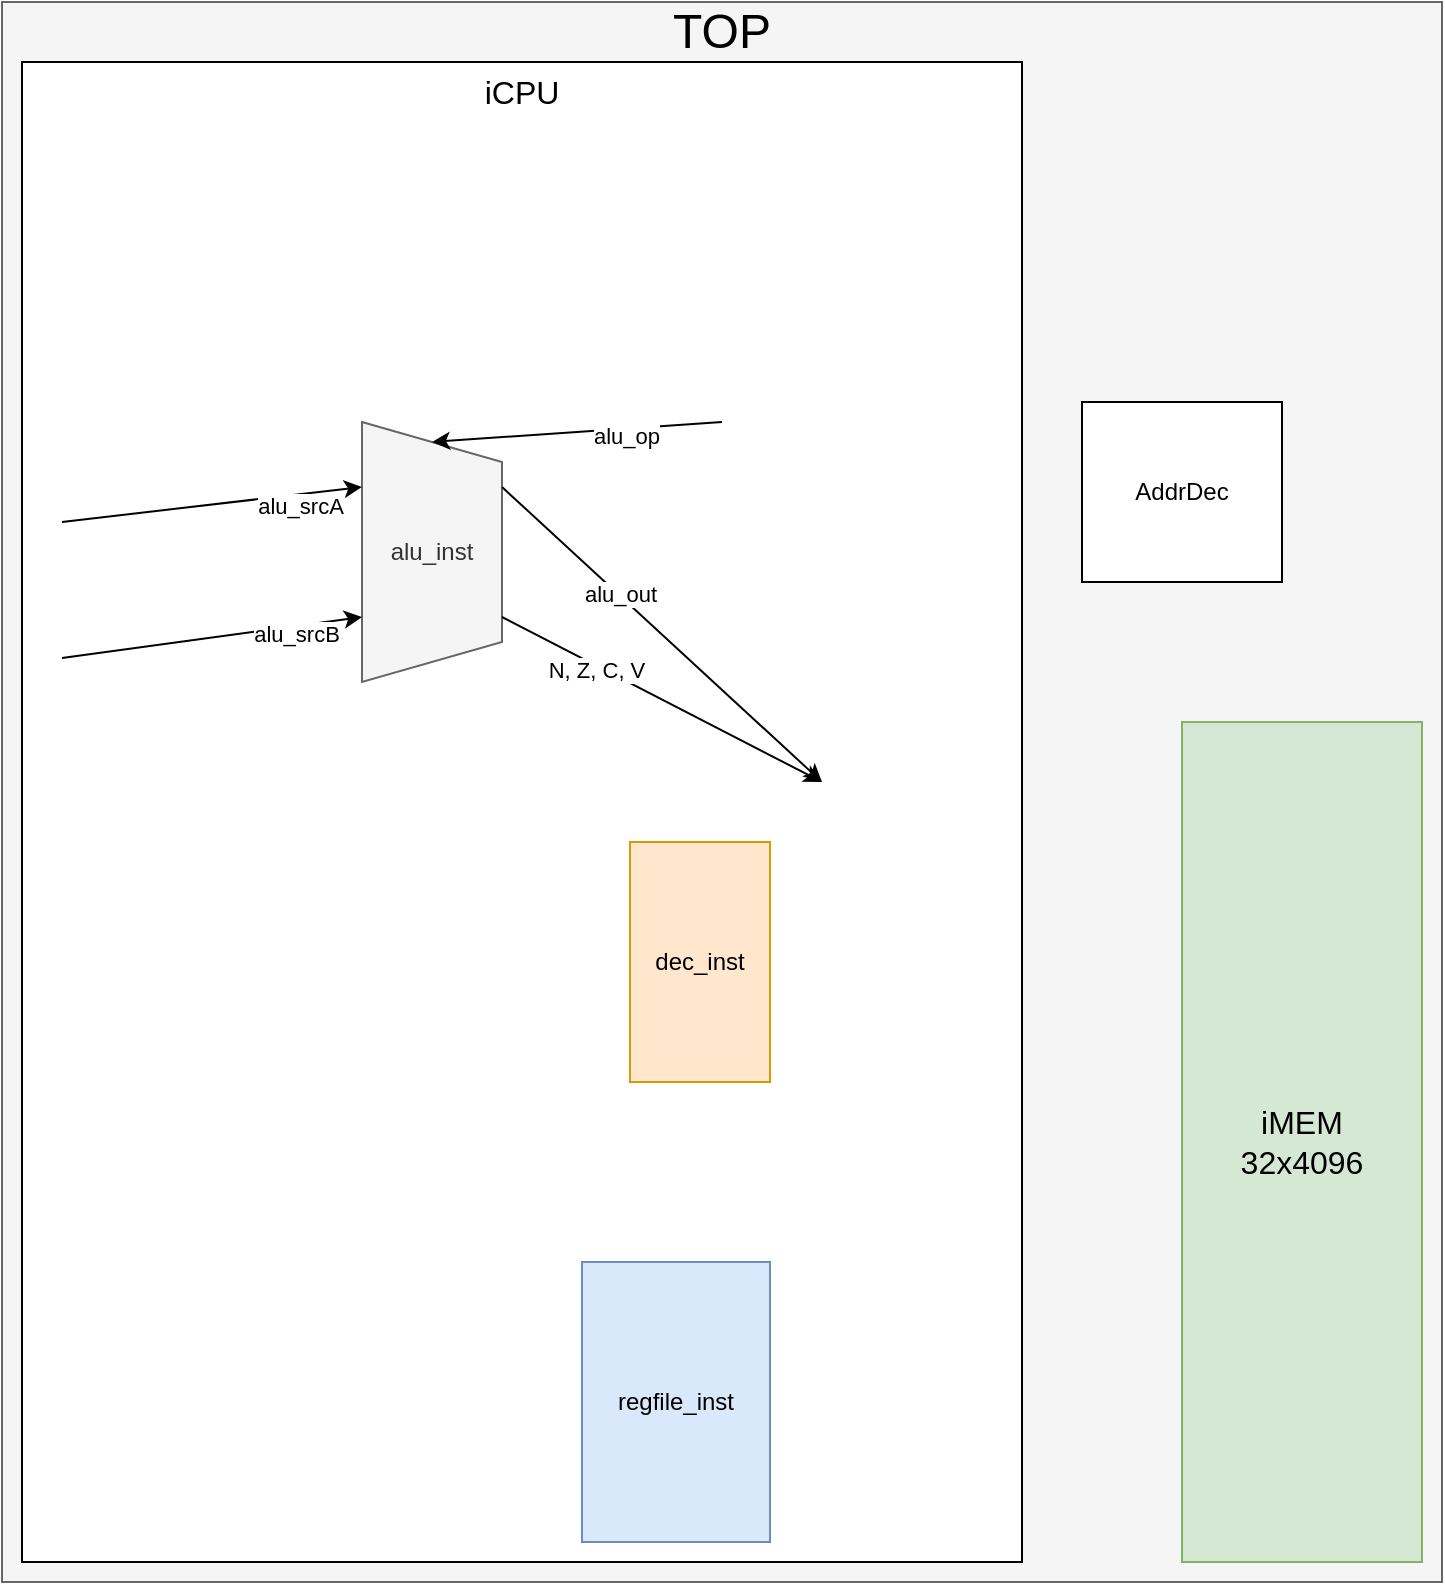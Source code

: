 <mxfile version="24.7.17">
  <diagram name="페이지-1" id="Rv94ZeHdXvJtW-SsgrfS">
    <mxGraphModel dx="1434" dy="843" grid="1" gridSize="10" guides="1" tooltips="1" connect="1" arrows="1" fold="1" page="1" pageScale="1" pageWidth="827" pageHeight="1169" math="0" shadow="0">
      <root>
        <mxCell id="0" />
        <mxCell id="1" parent="0" />
        <mxCell id="lGzPU3dBAmZDBw5_QE8P-1" value="" style="rounded=0;whiteSpace=wrap;html=1;fillColor=#f5f5f5;strokeColor=#666666;fontColor=#333333;" parent="1" vertex="1">
          <mxGeometry x="30" y="20" width="720" height="790" as="geometry" />
        </mxCell>
        <mxCell id="lGzPU3dBAmZDBw5_QE8P-2" value="TOP" style="text;html=1;align=center;verticalAlign=middle;whiteSpace=wrap;rounded=0;fontSize=24;" parent="1" vertex="1">
          <mxGeometry x="30" y="20" width="720" height="30" as="geometry" />
        </mxCell>
        <mxCell id="lGzPU3dBAmZDBw5_QE8P-3" value="&lt;span style=&quot;font-size: 16px;&quot;&gt;iMEM&lt;/span&gt;&lt;div&gt;&lt;span style=&quot;font-size: 16px;&quot;&gt;32x4096&lt;/span&gt;&lt;/div&gt;" style="rounded=0;whiteSpace=wrap;html=1;fillColor=#d5e8d4;strokeColor=#82b366;" parent="1" vertex="1">
          <mxGeometry x="620" y="380" width="120" height="420" as="geometry" />
        </mxCell>
        <mxCell id="lGzPU3dBAmZDBw5_QE8P-4" value="" style="rounded=0;whiteSpace=wrap;html=1;" parent="1" vertex="1">
          <mxGeometry x="40" y="50" width="500" height="750" as="geometry" />
        </mxCell>
        <mxCell id="lGzPU3dBAmZDBw5_QE8P-5" value="&lt;font style=&quot;font-size: 16px;&quot;&gt;iCPU&lt;/font&gt;" style="text;html=1;align=center;verticalAlign=middle;whiteSpace=wrap;rounded=0;" parent="1" vertex="1">
          <mxGeometry x="40" y="50" width="500" height="30" as="geometry" />
        </mxCell>
        <mxCell id="lGzPU3dBAmZDBw5_QE8P-6" value="AddrDec" style="rounded=0;whiteSpace=wrap;html=1;" parent="1" vertex="1">
          <mxGeometry x="570" y="220" width="100" height="90" as="geometry" />
        </mxCell>
        <mxCell id="thysIUYuFrmhhNMiwp32-1" value="regfile_inst" style="rounded=0;whiteSpace=wrap;html=1;fillColor=#dae8fc;strokeColor=#6c8ebf;" vertex="1" parent="1">
          <mxGeometry x="320" y="650" width="94" height="140" as="geometry" />
        </mxCell>
        <mxCell id="thysIUYuFrmhhNMiwp32-3" value="alu_inst" style="shape=trapezoid;perimeter=trapezoidPerimeter;whiteSpace=wrap;html=1;fixedSize=1;rotation=90;horizontal=0;fillColor=#f5f5f5;strokeColor=#666666;fontColor=#333333;" vertex="1" parent="1">
          <mxGeometry x="180" y="260" width="130" height="70" as="geometry" />
        </mxCell>
        <mxCell id="thysIUYuFrmhhNMiwp32-4" value="dec_inst" style="rounded=0;whiteSpace=wrap;html=1;fillColor=#ffe6cc;strokeColor=#d79b00;" vertex="1" parent="1">
          <mxGeometry x="344" y="440" width="70" height="120" as="geometry" />
        </mxCell>
        <mxCell id="thysIUYuFrmhhNMiwp32-8" value="" style="endArrow=classic;html=1;rounded=0;entryX=0.25;entryY=1;entryDx=0;entryDy=0;" edge="1" parent="1" target="thysIUYuFrmhhNMiwp32-3">
          <mxGeometry width="50" height="50" relative="1" as="geometry">
            <mxPoint x="60" y="280" as="sourcePoint" />
            <mxPoint x="220" y="400" as="targetPoint" />
          </mxGeometry>
        </mxCell>
        <mxCell id="thysIUYuFrmhhNMiwp32-11" value="alu_srcA" style="edgeLabel;html=1;align=center;verticalAlign=middle;resizable=0;points=[];" vertex="1" connectable="0" parent="thysIUYuFrmhhNMiwp32-8">
          <mxGeometry x="0.129" y="-2" relative="1" as="geometry">
            <mxPoint x="34" as="offset" />
          </mxGeometry>
        </mxCell>
        <mxCell id="thysIUYuFrmhhNMiwp32-9" value="" style="endArrow=classic;html=1;rounded=0;entryX=0.75;entryY=1;entryDx=0;entryDy=0;" edge="1" parent="1" target="thysIUYuFrmhhNMiwp32-3">
          <mxGeometry width="50" height="50" relative="1" as="geometry">
            <mxPoint x="60" y="348" as="sourcePoint" />
            <mxPoint x="450" y="420" as="targetPoint" />
          </mxGeometry>
        </mxCell>
        <mxCell id="thysIUYuFrmhhNMiwp32-12" value="alu_srcB" style="edgeLabel;html=1;align=center;verticalAlign=middle;resizable=0;points=[];" vertex="1" connectable="0" parent="thysIUYuFrmhhNMiwp32-9">
          <mxGeometry x="0.376" y="-2" relative="1" as="geometry">
            <mxPoint x="13" as="offset" />
          </mxGeometry>
        </mxCell>
        <mxCell id="thysIUYuFrmhhNMiwp32-10" value="" style="endArrow=classic;html=1;rounded=0;entryX=0;entryY=0.5;entryDx=0;entryDy=0;exitX=0.7;exitY=0.24;exitDx=0;exitDy=0;exitPerimeter=0;" edge="1" parent="1" source="lGzPU3dBAmZDBw5_QE8P-4" target="thysIUYuFrmhhNMiwp32-3">
          <mxGeometry width="50" height="50" relative="1" as="geometry">
            <mxPoint x="342" y="300" as="sourcePoint" />
            <mxPoint x="392" y="250" as="targetPoint" />
          </mxGeometry>
        </mxCell>
        <mxCell id="thysIUYuFrmhhNMiwp32-13" value="alu_op" style="edgeLabel;html=1;align=center;verticalAlign=middle;resizable=0;points=[];" vertex="1" connectable="0" parent="thysIUYuFrmhhNMiwp32-10">
          <mxGeometry x="-0.335" y="3" relative="1" as="geometry">
            <mxPoint as="offset" />
          </mxGeometry>
        </mxCell>
        <mxCell id="thysIUYuFrmhhNMiwp32-14" value="" style="endArrow=classic;html=1;rounded=0;exitX=0.25;exitY=0;exitDx=0;exitDy=0;" edge="1" parent="1" source="thysIUYuFrmhhNMiwp32-3">
          <mxGeometry width="50" height="50" relative="1" as="geometry">
            <mxPoint x="390" y="460" as="sourcePoint" />
            <mxPoint x="440" y="410" as="targetPoint" />
          </mxGeometry>
        </mxCell>
        <mxCell id="thysIUYuFrmhhNMiwp32-15" value="alu_out" style="edgeLabel;html=1;align=center;verticalAlign=middle;resizable=0;points=[];" vertex="1" connectable="0" parent="thysIUYuFrmhhNMiwp32-14">
          <mxGeometry x="-0.268" y="1" relative="1" as="geometry">
            <mxPoint as="offset" />
          </mxGeometry>
        </mxCell>
        <mxCell id="thysIUYuFrmhhNMiwp32-16" value="" style="endArrow=classic;html=1;rounded=0;exitX=0.75;exitY=0;exitDx=0;exitDy=0;" edge="1" parent="1" source="thysIUYuFrmhhNMiwp32-3">
          <mxGeometry width="50" height="50" relative="1" as="geometry">
            <mxPoint x="390" y="460" as="sourcePoint" />
            <mxPoint x="440" y="410" as="targetPoint" />
          </mxGeometry>
        </mxCell>
        <mxCell id="thysIUYuFrmhhNMiwp32-17" value="N, Z, C, V" style="edgeLabel;html=1;align=center;verticalAlign=middle;resizable=0;points=[];" vertex="1" connectable="0" parent="thysIUYuFrmhhNMiwp32-16">
          <mxGeometry x="-0.401" y="-2" relative="1" as="geometry">
            <mxPoint as="offset" />
          </mxGeometry>
        </mxCell>
      </root>
    </mxGraphModel>
  </diagram>
</mxfile>
